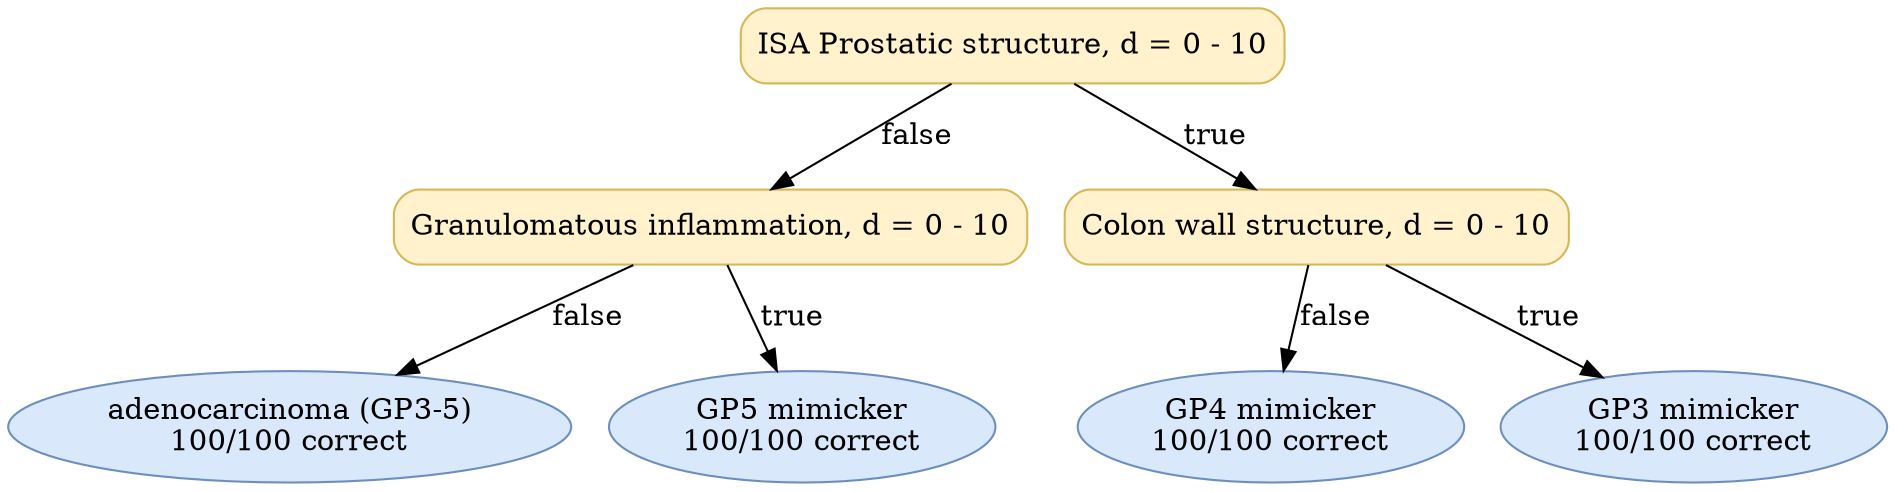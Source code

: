 digraph "DT" {
fontname="Times-Roman";
label="";
node [fontname="Times-Roman"];
Node1 [color="#D6B656", fillcolor="#FFF2CC", label="ISA Prostatic structure, d = 0 - 10", shape="box", style="rounded,filled"];
Node2 [color="#D6B656", fillcolor="#FFF2CC", label="Granulomatous inflammation, d = 0 - 10", shape="box", style="rounded,filled"];
Node3 [color="#6C8EBF", fillcolor="#DAE8FC", label=<adenocarcinoma (GP3-5)<br/>100/100 correct>, shape="ellipse", style="rounded,filled"];
Node4 [color="#6C8EBF", fillcolor="#DAE8FC", label=<GP5 mimicker<br/>100/100 correct>, shape="ellipse", style="rounded,filled"];
Node5 [color="#D6B656", fillcolor="#FFF2CC", label="Colon wall structure, d = 0 - 10", shape="box", style="rounded,filled"];
Node6 [color="#6C8EBF", fillcolor="#DAE8FC", label=<GP4 mimicker<br/>100/100 correct>, shape="ellipse", style="rounded,filled"];
Node7 [color="#6C8EBF", fillcolor="#DAE8FC", label=<GP3 mimicker<br/>100/100 correct>, shape="ellipse", style="rounded,filled"];
Node1 -> Node2  [key=0, label="false"];
Node1 -> Node5  [key=0, label="true"];
Node2 -> Node3  [key=0, label="false"];
Node2 -> Node4  [key=0, label="true"];
Node5 -> Node6  [key=0, label="false"];
Node5 -> Node7  [key=0, label="true"];
}
